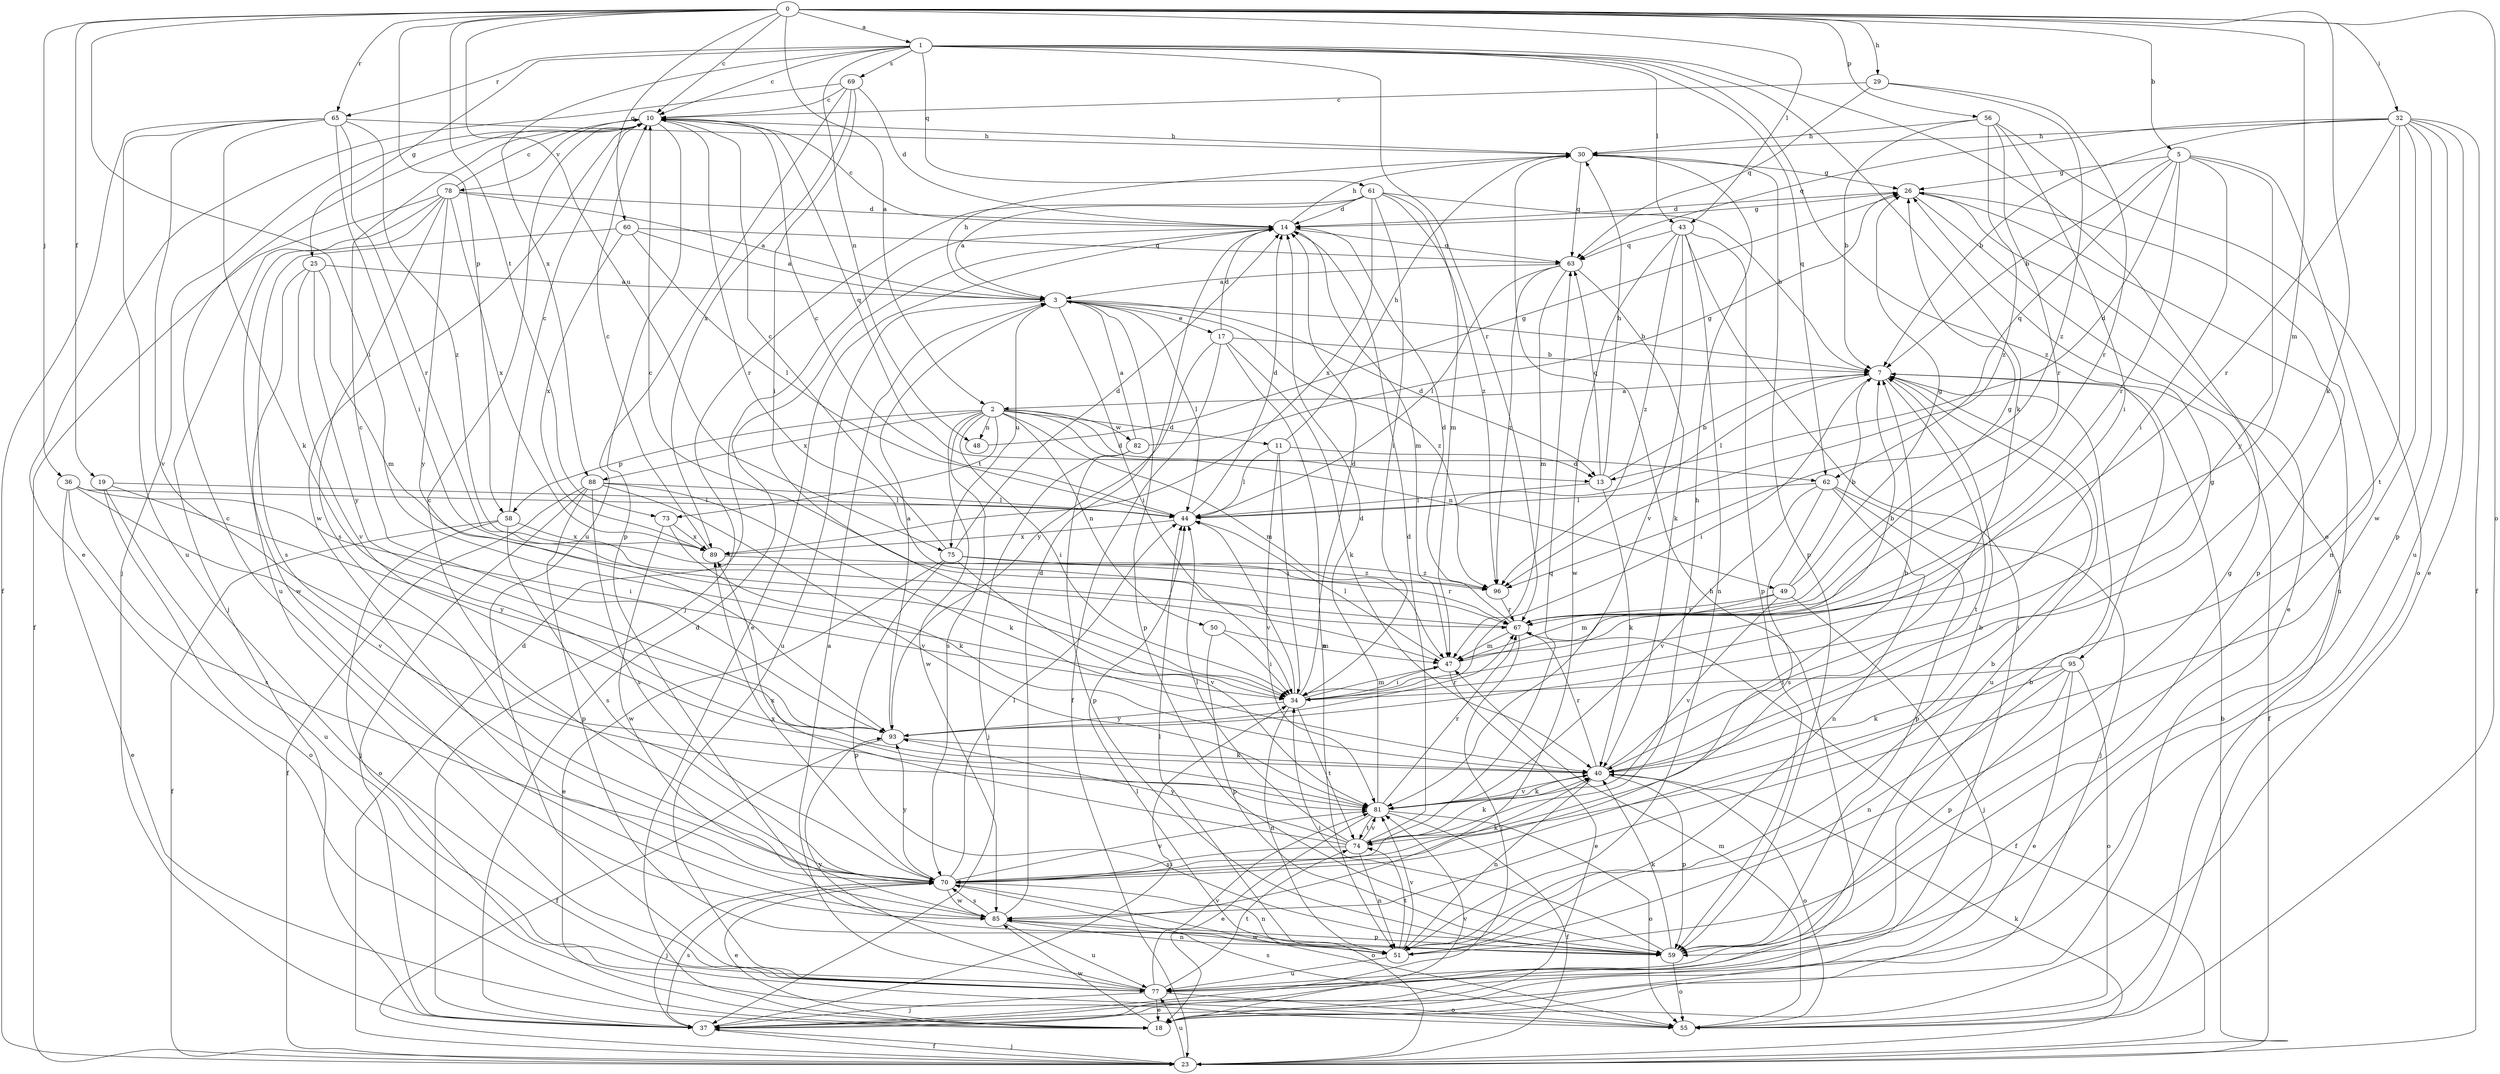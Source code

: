 strict digraph  {
0;
1;
2;
3;
5;
7;
10;
11;
13;
14;
17;
18;
19;
23;
25;
26;
29;
30;
32;
34;
36;
37;
40;
43;
44;
47;
48;
49;
50;
51;
55;
56;
58;
59;
60;
61;
62;
63;
65;
67;
69;
70;
73;
74;
75;
77;
78;
81;
82;
85;
88;
89;
93;
95;
96;
0 -> 1  [label=a];
0 -> 2  [label=a];
0 -> 5  [label=b];
0 -> 10  [label=c];
0 -> 19  [label=f];
0 -> 29  [label=h];
0 -> 32  [label=i];
0 -> 34  [label=i];
0 -> 36  [label=j];
0 -> 40  [label=k];
0 -> 43  [label=l];
0 -> 47  [label=m];
0 -> 55  [label=o];
0 -> 56  [label=p];
0 -> 58  [label=p];
0 -> 60  [label=q];
0 -> 65  [label=r];
0 -> 73  [label=t];
0 -> 75  [label=u];
1 -> 10  [label=c];
1 -> 25  [label=g];
1 -> 40  [label=k];
1 -> 43  [label=l];
1 -> 48  [label=n];
1 -> 55  [label=o];
1 -> 61  [label=q];
1 -> 62  [label=q];
1 -> 65  [label=r];
1 -> 67  [label=r];
1 -> 69  [label=s];
1 -> 88  [label=x];
1 -> 95  [label=z];
2 -> 11  [label=d];
2 -> 13  [label=d];
2 -> 34  [label=i];
2 -> 47  [label=m];
2 -> 48  [label=n];
2 -> 49  [label=n];
2 -> 50  [label=n];
2 -> 58  [label=p];
2 -> 70  [label=s];
2 -> 73  [label=t];
2 -> 82  [label=w];
2 -> 85  [label=w];
2 -> 88  [label=x];
3 -> 7  [label=b];
3 -> 13  [label=d];
3 -> 17  [label=e];
3 -> 30  [label=h];
3 -> 34  [label=i];
3 -> 44  [label=l];
3 -> 59  [label=p];
3 -> 75  [label=u];
3 -> 77  [label=u];
3 -> 96  [label=z];
5 -> 7  [label=b];
5 -> 13  [label=d];
5 -> 26  [label=g];
5 -> 34  [label=i];
5 -> 51  [label=n];
5 -> 62  [label=q];
5 -> 67  [label=r];
5 -> 93  [label=y];
7 -> 2  [label=a];
7 -> 23  [label=f];
7 -> 34  [label=i];
7 -> 44  [label=l];
7 -> 74  [label=t];
7 -> 77  [label=u];
10 -> 30  [label=h];
10 -> 37  [label=j];
10 -> 59  [label=p];
10 -> 62  [label=q];
10 -> 67  [label=r];
10 -> 78  [label=v];
10 -> 85  [label=w];
11 -> 13  [label=d];
11 -> 30  [label=h];
11 -> 34  [label=i];
11 -> 44  [label=l];
11 -> 81  [label=v];
13 -> 7  [label=b];
13 -> 30  [label=h];
13 -> 40  [label=k];
13 -> 44  [label=l];
13 -> 63  [label=q];
14 -> 10  [label=c];
14 -> 18  [label=e];
14 -> 26  [label=g];
14 -> 30  [label=h];
14 -> 47  [label=m];
14 -> 63  [label=q];
17 -> 7  [label=b];
17 -> 14  [label=d];
17 -> 23  [label=f];
17 -> 40  [label=k];
17 -> 51  [label=n];
17 -> 93  [label=y];
18 -> 81  [label=v];
18 -> 85  [label=w];
19 -> 44  [label=l];
19 -> 55  [label=o];
19 -> 77  [label=u];
19 -> 93  [label=y];
23 -> 7  [label=b];
23 -> 14  [label=d];
23 -> 37  [label=j];
23 -> 40  [label=k];
23 -> 44  [label=l];
23 -> 77  [label=u];
25 -> 3  [label=a];
25 -> 47  [label=m];
25 -> 81  [label=v];
25 -> 85  [label=w];
25 -> 93  [label=y];
26 -> 14  [label=d];
26 -> 18  [label=e];
26 -> 59  [label=p];
26 -> 77  [label=u];
29 -> 10  [label=c];
29 -> 63  [label=q];
29 -> 67  [label=r];
29 -> 96  [label=z];
30 -> 26  [label=g];
30 -> 59  [label=p];
30 -> 63  [label=q];
32 -> 7  [label=b];
32 -> 18  [label=e];
32 -> 23  [label=f];
32 -> 30  [label=h];
32 -> 59  [label=p];
32 -> 63  [label=q];
32 -> 67  [label=r];
32 -> 74  [label=t];
32 -> 77  [label=u];
32 -> 85  [label=w];
34 -> 14  [label=d];
34 -> 44  [label=l];
34 -> 47  [label=m];
34 -> 51  [label=n];
34 -> 74  [label=t];
34 -> 93  [label=y];
36 -> 18  [label=e];
36 -> 34  [label=i];
36 -> 44  [label=l];
36 -> 70  [label=s];
36 -> 81  [label=v];
37 -> 14  [label=d];
37 -> 23  [label=f];
37 -> 30  [label=h];
37 -> 34  [label=i];
37 -> 70  [label=s];
40 -> 7  [label=b];
40 -> 26  [label=g];
40 -> 51  [label=n];
40 -> 55  [label=o];
40 -> 59  [label=p];
40 -> 67  [label=r];
40 -> 81  [label=v];
43 -> 37  [label=j];
43 -> 51  [label=n];
43 -> 59  [label=p];
43 -> 63  [label=q];
43 -> 81  [label=v];
43 -> 85  [label=w];
43 -> 96  [label=z];
44 -> 10  [label=c];
44 -> 14  [label=d];
44 -> 89  [label=x];
47 -> 7  [label=b];
47 -> 18  [label=e];
47 -> 34  [label=i];
47 -> 44  [label=l];
48 -> 26  [label=g];
49 -> 7  [label=b];
49 -> 26  [label=g];
49 -> 37  [label=j];
49 -> 47  [label=m];
49 -> 67  [label=r];
49 -> 81  [label=v];
50 -> 34  [label=i];
50 -> 47  [label=m];
50 -> 59  [label=p];
51 -> 7  [label=b];
51 -> 26  [label=g];
51 -> 44  [label=l];
51 -> 74  [label=t];
51 -> 77  [label=u];
51 -> 81  [label=v];
51 -> 85  [label=w];
55 -> 47  [label=m];
55 -> 70  [label=s];
56 -> 7  [label=b];
56 -> 30  [label=h];
56 -> 34  [label=i];
56 -> 55  [label=o];
56 -> 67  [label=r];
56 -> 96  [label=z];
58 -> 10  [label=c];
58 -> 23  [label=f];
58 -> 55  [label=o];
58 -> 70  [label=s];
58 -> 89  [label=x];
59 -> 34  [label=i];
59 -> 40  [label=k];
59 -> 55  [label=o];
60 -> 3  [label=a];
60 -> 44  [label=l];
60 -> 63  [label=q];
60 -> 70  [label=s];
60 -> 89  [label=x];
61 -> 3  [label=a];
61 -> 7  [label=b];
61 -> 14  [label=d];
61 -> 34  [label=i];
61 -> 37  [label=j];
61 -> 47  [label=m];
61 -> 89  [label=x];
61 -> 96  [label=z];
62 -> 37  [label=j];
62 -> 44  [label=l];
62 -> 51  [label=n];
62 -> 59  [label=p];
62 -> 70  [label=s];
62 -> 81  [label=v];
63 -> 3  [label=a];
63 -> 40  [label=k];
63 -> 44  [label=l];
63 -> 47  [label=m];
63 -> 96  [label=z];
65 -> 23  [label=f];
65 -> 30  [label=h];
65 -> 34  [label=i];
65 -> 40  [label=k];
65 -> 67  [label=r];
65 -> 77  [label=u];
65 -> 81  [label=v];
65 -> 96  [label=z];
67 -> 10  [label=c];
67 -> 14  [label=d];
67 -> 23  [label=f];
67 -> 26  [label=g];
67 -> 37  [label=j];
67 -> 47  [label=m];
69 -> 10  [label=c];
69 -> 14  [label=d];
69 -> 18  [label=e];
69 -> 34  [label=i];
69 -> 77  [label=u];
69 -> 89  [label=x];
70 -> 7  [label=b];
70 -> 10  [label=c];
70 -> 18  [label=e];
70 -> 37  [label=j];
70 -> 40  [label=k];
70 -> 44  [label=l];
70 -> 51  [label=n];
70 -> 55  [label=o];
70 -> 63  [label=q];
70 -> 81  [label=v];
70 -> 85  [label=w];
70 -> 89  [label=x];
70 -> 93  [label=y];
73 -> 40  [label=k];
73 -> 85  [label=w];
73 -> 89  [label=x];
74 -> 14  [label=d];
74 -> 30  [label=h];
74 -> 40  [label=k];
74 -> 44  [label=l];
74 -> 51  [label=n];
74 -> 70  [label=s];
74 -> 81  [label=v];
74 -> 89  [label=x];
74 -> 93  [label=y];
75 -> 10  [label=c];
75 -> 14  [label=d];
75 -> 18  [label=e];
75 -> 59  [label=p];
75 -> 67  [label=r];
75 -> 81  [label=v];
75 -> 96  [label=z];
77 -> 3  [label=a];
77 -> 7  [label=b];
77 -> 18  [label=e];
77 -> 37  [label=j];
77 -> 55  [label=o];
77 -> 74  [label=t];
77 -> 81  [label=v];
77 -> 93  [label=y];
78 -> 3  [label=a];
78 -> 10  [label=c];
78 -> 14  [label=d];
78 -> 23  [label=f];
78 -> 37  [label=j];
78 -> 70  [label=s];
78 -> 77  [label=u];
78 -> 89  [label=x];
78 -> 93  [label=y];
81 -> 14  [label=d];
81 -> 18  [label=e];
81 -> 23  [label=f];
81 -> 40  [label=k];
81 -> 55  [label=o];
81 -> 67  [label=r];
81 -> 74  [label=t];
82 -> 3  [label=a];
82 -> 26  [label=g];
82 -> 37  [label=j];
82 -> 59  [label=p];
85 -> 10  [label=c];
85 -> 14  [label=d];
85 -> 51  [label=n];
85 -> 59  [label=p];
85 -> 70  [label=s];
85 -> 77  [label=u];
88 -> 23  [label=f];
88 -> 37  [label=j];
88 -> 40  [label=k];
88 -> 44  [label=l];
88 -> 59  [label=p];
88 -> 70  [label=s];
88 -> 81  [label=v];
89 -> 10  [label=c];
89 -> 96  [label=z];
93 -> 3  [label=a];
93 -> 10  [label=c];
93 -> 23  [label=f];
93 -> 40  [label=k];
93 -> 67  [label=r];
95 -> 18  [label=e];
95 -> 34  [label=i];
95 -> 40  [label=k];
95 -> 51  [label=n];
95 -> 55  [label=o];
95 -> 59  [label=p];
96 -> 67  [label=r];
}
